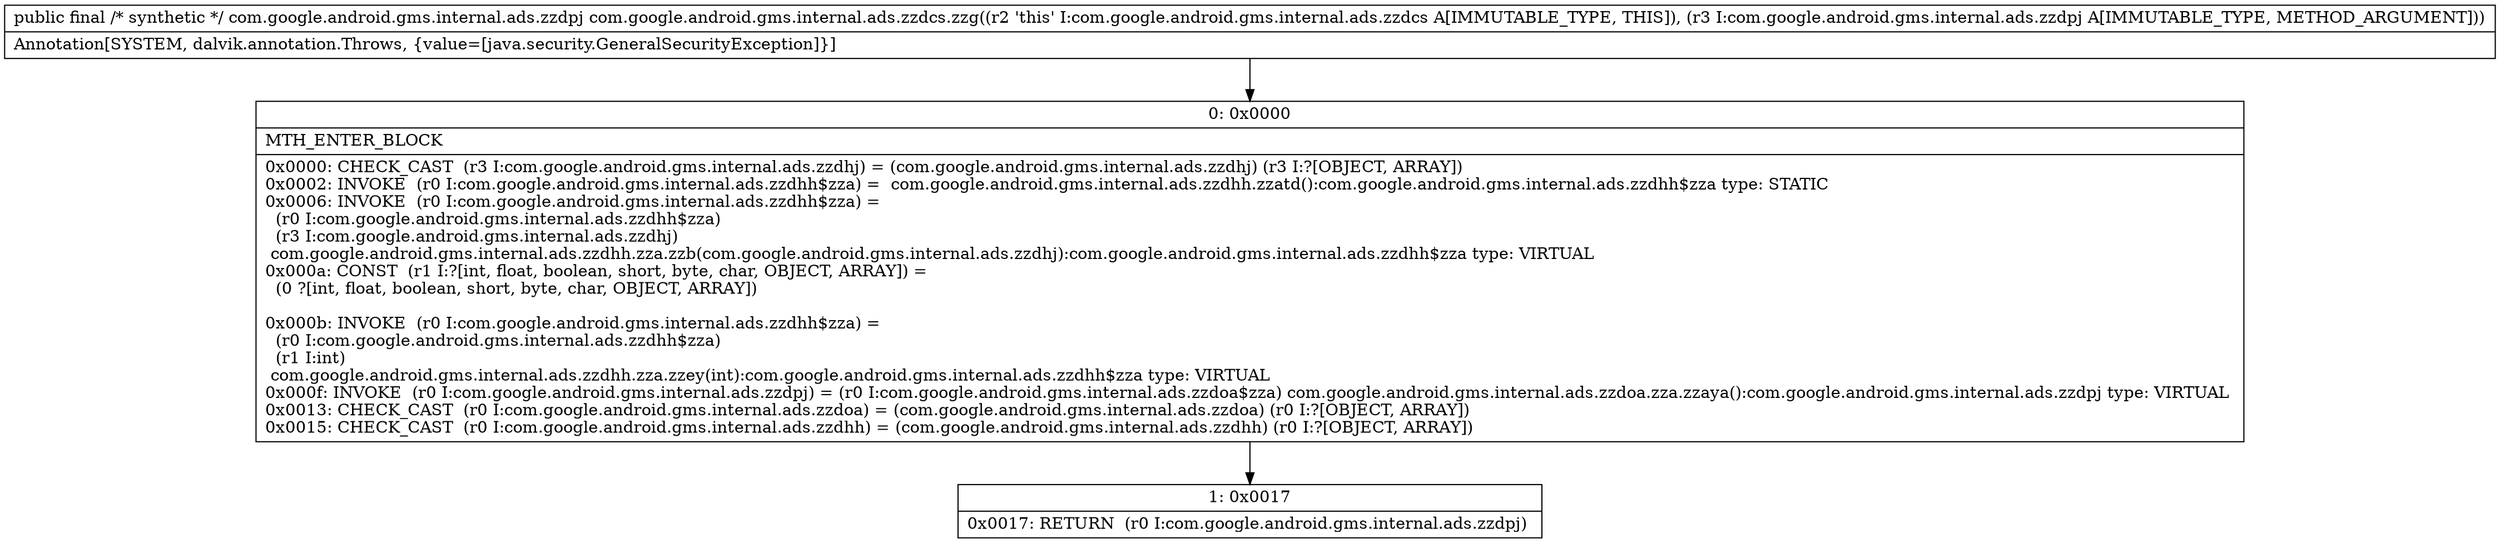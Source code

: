 digraph "CFG forcom.google.android.gms.internal.ads.zzdcs.zzg(Lcom\/google\/android\/gms\/internal\/ads\/zzdpj;)Lcom\/google\/android\/gms\/internal\/ads\/zzdpj;" {
Node_0 [shape=record,label="{0\:\ 0x0000|MTH_ENTER_BLOCK\l|0x0000: CHECK_CAST  (r3 I:com.google.android.gms.internal.ads.zzdhj) = (com.google.android.gms.internal.ads.zzdhj) (r3 I:?[OBJECT, ARRAY]) \l0x0002: INVOKE  (r0 I:com.google.android.gms.internal.ads.zzdhh$zza) =  com.google.android.gms.internal.ads.zzdhh.zzatd():com.google.android.gms.internal.ads.zzdhh$zza type: STATIC \l0x0006: INVOKE  (r0 I:com.google.android.gms.internal.ads.zzdhh$zza) = \l  (r0 I:com.google.android.gms.internal.ads.zzdhh$zza)\l  (r3 I:com.google.android.gms.internal.ads.zzdhj)\l com.google.android.gms.internal.ads.zzdhh.zza.zzb(com.google.android.gms.internal.ads.zzdhj):com.google.android.gms.internal.ads.zzdhh$zza type: VIRTUAL \l0x000a: CONST  (r1 I:?[int, float, boolean, short, byte, char, OBJECT, ARRAY]) = \l  (0 ?[int, float, boolean, short, byte, char, OBJECT, ARRAY])\l \l0x000b: INVOKE  (r0 I:com.google.android.gms.internal.ads.zzdhh$zza) = \l  (r0 I:com.google.android.gms.internal.ads.zzdhh$zza)\l  (r1 I:int)\l com.google.android.gms.internal.ads.zzdhh.zza.zzey(int):com.google.android.gms.internal.ads.zzdhh$zza type: VIRTUAL \l0x000f: INVOKE  (r0 I:com.google.android.gms.internal.ads.zzdpj) = (r0 I:com.google.android.gms.internal.ads.zzdoa$zza) com.google.android.gms.internal.ads.zzdoa.zza.zzaya():com.google.android.gms.internal.ads.zzdpj type: VIRTUAL \l0x0013: CHECK_CAST  (r0 I:com.google.android.gms.internal.ads.zzdoa) = (com.google.android.gms.internal.ads.zzdoa) (r0 I:?[OBJECT, ARRAY]) \l0x0015: CHECK_CAST  (r0 I:com.google.android.gms.internal.ads.zzdhh) = (com.google.android.gms.internal.ads.zzdhh) (r0 I:?[OBJECT, ARRAY]) \l}"];
Node_1 [shape=record,label="{1\:\ 0x0017|0x0017: RETURN  (r0 I:com.google.android.gms.internal.ads.zzdpj) \l}"];
MethodNode[shape=record,label="{public final \/* synthetic *\/ com.google.android.gms.internal.ads.zzdpj com.google.android.gms.internal.ads.zzdcs.zzg((r2 'this' I:com.google.android.gms.internal.ads.zzdcs A[IMMUTABLE_TYPE, THIS]), (r3 I:com.google.android.gms.internal.ads.zzdpj A[IMMUTABLE_TYPE, METHOD_ARGUMENT]))  | Annotation[SYSTEM, dalvik.annotation.Throws, \{value=[java.security.GeneralSecurityException]\}]\l}"];
MethodNode -> Node_0;
Node_0 -> Node_1;
}

